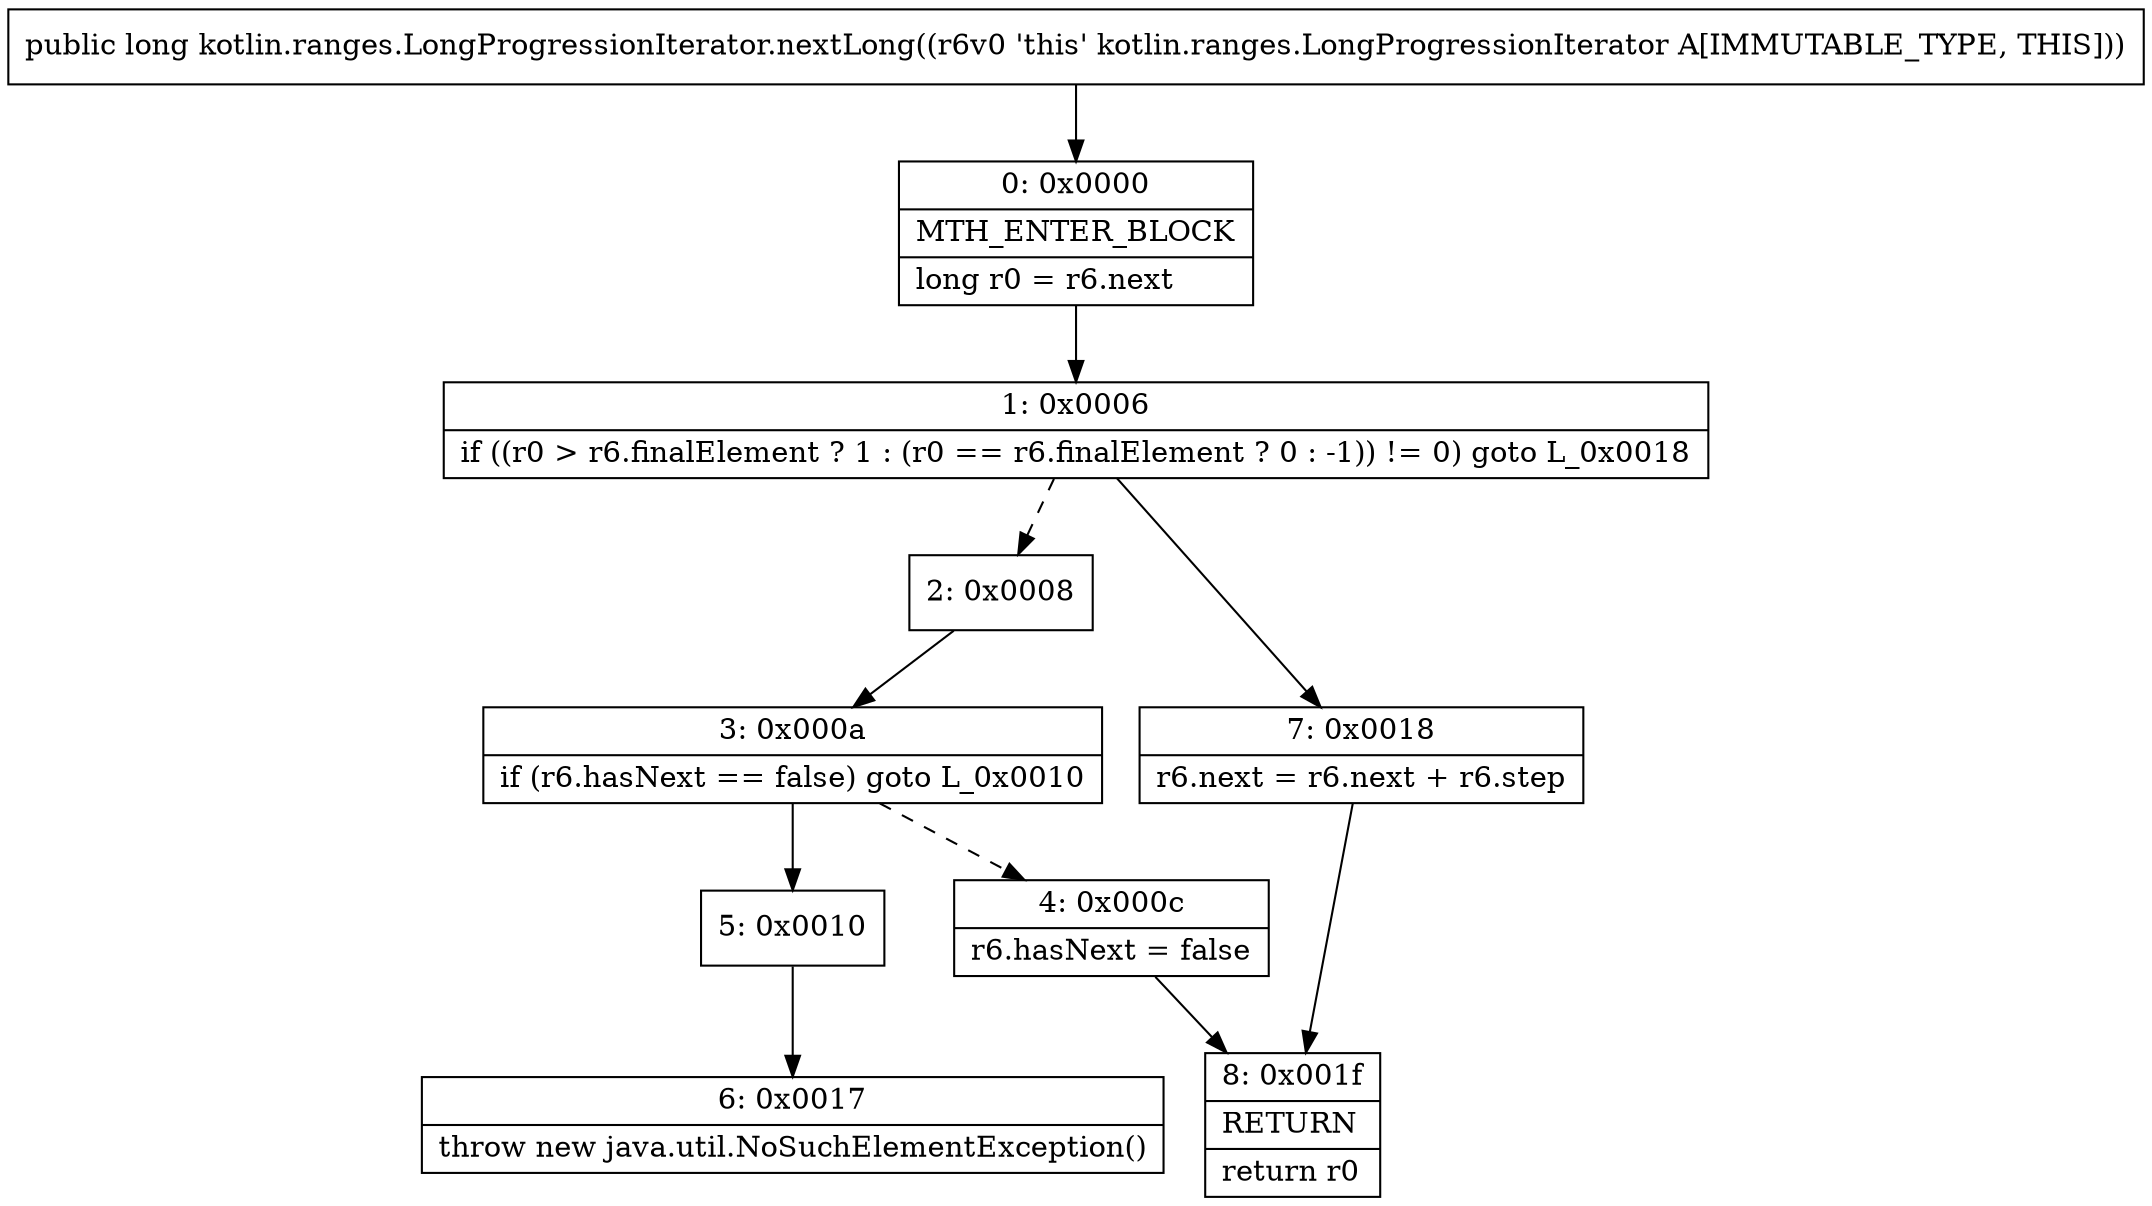 digraph "CFG forkotlin.ranges.LongProgressionIterator.nextLong()J" {
Node_0 [shape=record,label="{0\:\ 0x0000|MTH_ENTER_BLOCK\l|long r0 = r6.next\l}"];
Node_1 [shape=record,label="{1\:\ 0x0006|if ((r0 \> r6.finalElement ? 1 : (r0 == r6.finalElement ? 0 : \-1)) != 0) goto L_0x0018\l}"];
Node_2 [shape=record,label="{2\:\ 0x0008}"];
Node_3 [shape=record,label="{3\:\ 0x000a|if (r6.hasNext == false) goto L_0x0010\l}"];
Node_4 [shape=record,label="{4\:\ 0x000c|r6.hasNext = false\l}"];
Node_5 [shape=record,label="{5\:\ 0x0010}"];
Node_6 [shape=record,label="{6\:\ 0x0017|throw new java.util.NoSuchElementException()\l}"];
Node_7 [shape=record,label="{7\:\ 0x0018|r6.next = r6.next + r6.step\l}"];
Node_8 [shape=record,label="{8\:\ 0x001f|RETURN\l|return r0\l}"];
MethodNode[shape=record,label="{public long kotlin.ranges.LongProgressionIterator.nextLong((r6v0 'this' kotlin.ranges.LongProgressionIterator A[IMMUTABLE_TYPE, THIS])) }"];
MethodNode -> Node_0;
Node_0 -> Node_1;
Node_1 -> Node_2[style=dashed];
Node_1 -> Node_7;
Node_2 -> Node_3;
Node_3 -> Node_4[style=dashed];
Node_3 -> Node_5;
Node_4 -> Node_8;
Node_5 -> Node_6;
Node_7 -> Node_8;
}

